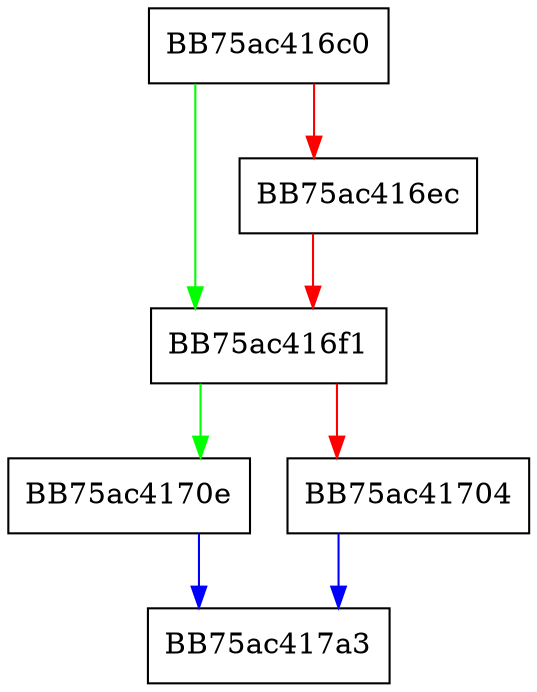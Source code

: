 digraph GetBootImage {
  node [shape="box"];
  graph [splines=ortho];
  BB75ac416c0 -> BB75ac416f1 [color="green"];
  BB75ac416c0 -> BB75ac416ec [color="red"];
  BB75ac416ec -> BB75ac416f1 [color="red"];
  BB75ac416f1 -> BB75ac4170e [color="green"];
  BB75ac416f1 -> BB75ac41704 [color="red"];
  BB75ac41704 -> BB75ac417a3 [color="blue"];
  BB75ac4170e -> BB75ac417a3 [color="blue"];
}